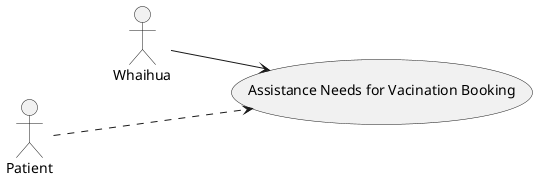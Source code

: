@startuml

left to right direction
usecase "Assistance Needs for Vacination Booking" as UC1
Whaihua --> (UC1)
Patient ..-> (UC1)

@enduml